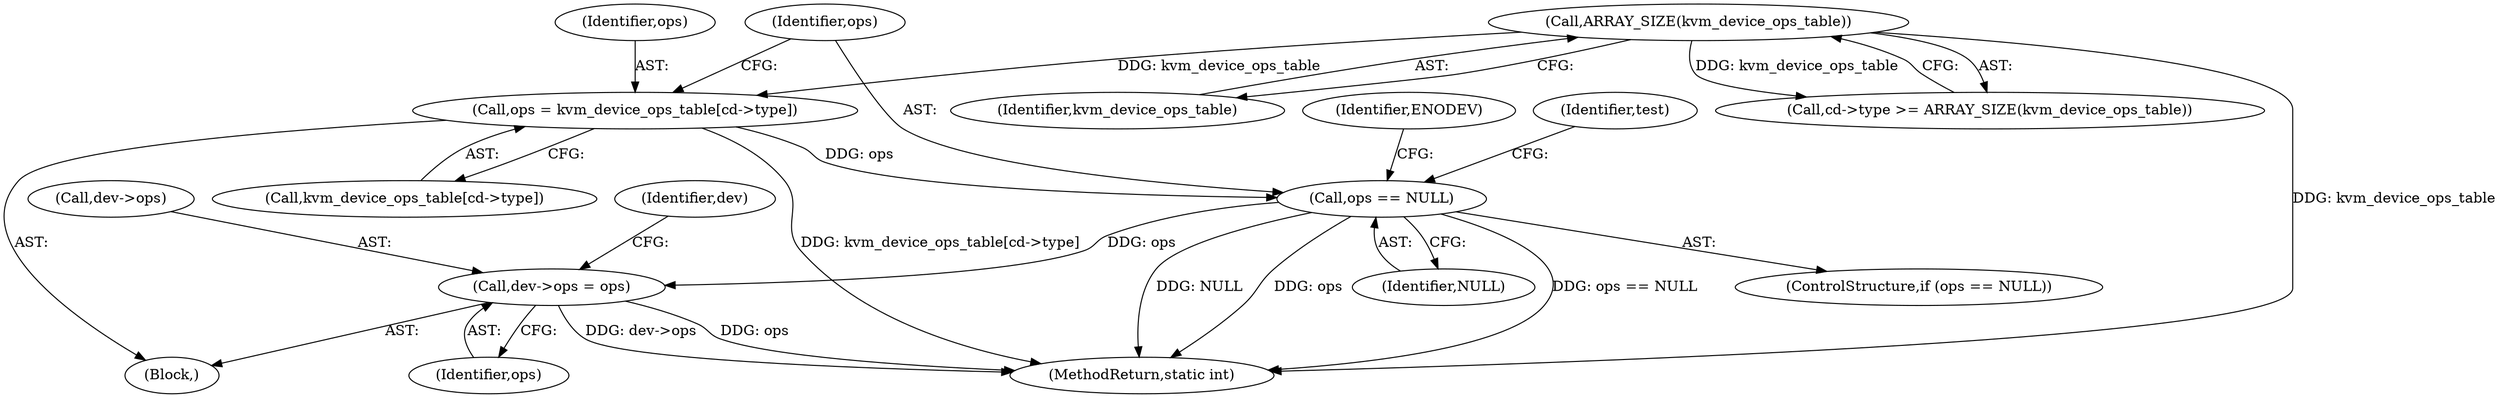 digraph "0_linux_a0f1d21c1ccb1da66629627a74059dd7f5ac9c61@array" {
"1000128" [label="(Call,ops = kvm_device_ops_table[cd->type])"];
"1000123" [label="(Call,ARRAY_SIZE(kvm_device_ops_table))"];
"1000136" [label="(Call,ops == NULL)"];
"1000159" [label="(Call,dev->ops = ops)"];
"1000160" [label="(Call,dev->ops)"];
"1000166" [label="(Identifier,dev)"];
"1000130" [label="(Call,kvm_device_ops_table[cd->type])"];
"1000119" [label="(Call,cd->type >= ARRAY_SIZE(kvm_device_ops_table))"];
"1000135" [label="(ControlStructure,if (ops == NULL))"];
"1000159" [label="(Call,dev->ops = ops)"];
"1000138" [label="(Identifier,NULL)"];
"1000129" [label="(Identifier,ops)"];
"1000103" [label="(Block,)"];
"1000128" [label="(Call,ops = kvm_device_ops_table[cd->type])"];
"1000136" [label="(Call,ops == NULL)"];
"1000260" [label="(MethodReturn,static int)"];
"1000163" [label="(Identifier,ops)"];
"1000143" [label="(Identifier,test)"];
"1000137" [label="(Identifier,ops)"];
"1000141" [label="(Identifier,ENODEV)"];
"1000123" [label="(Call,ARRAY_SIZE(kvm_device_ops_table))"];
"1000124" [label="(Identifier,kvm_device_ops_table)"];
"1000128" -> "1000103"  [label="AST: "];
"1000128" -> "1000130"  [label="CFG: "];
"1000129" -> "1000128"  [label="AST: "];
"1000130" -> "1000128"  [label="AST: "];
"1000137" -> "1000128"  [label="CFG: "];
"1000128" -> "1000260"  [label="DDG: kvm_device_ops_table[cd->type]"];
"1000123" -> "1000128"  [label="DDG: kvm_device_ops_table"];
"1000128" -> "1000136"  [label="DDG: ops"];
"1000123" -> "1000119"  [label="AST: "];
"1000123" -> "1000124"  [label="CFG: "];
"1000124" -> "1000123"  [label="AST: "];
"1000119" -> "1000123"  [label="CFG: "];
"1000123" -> "1000260"  [label="DDG: kvm_device_ops_table"];
"1000123" -> "1000119"  [label="DDG: kvm_device_ops_table"];
"1000136" -> "1000135"  [label="AST: "];
"1000136" -> "1000138"  [label="CFG: "];
"1000137" -> "1000136"  [label="AST: "];
"1000138" -> "1000136"  [label="AST: "];
"1000141" -> "1000136"  [label="CFG: "];
"1000143" -> "1000136"  [label="CFG: "];
"1000136" -> "1000260"  [label="DDG: ops == NULL"];
"1000136" -> "1000260"  [label="DDG: NULL"];
"1000136" -> "1000260"  [label="DDG: ops"];
"1000136" -> "1000159"  [label="DDG: ops"];
"1000159" -> "1000103"  [label="AST: "];
"1000159" -> "1000163"  [label="CFG: "];
"1000160" -> "1000159"  [label="AST: "];
"1000163" -> "1000159"  [label="AST: "];
"1000166" -> "1000159"  [label="CFG: "];
"1000159" -> "1000260"  [label="DDG: dev->ops"];
"1000159" -> "1000260"  [label="DDG: ops"];
}
